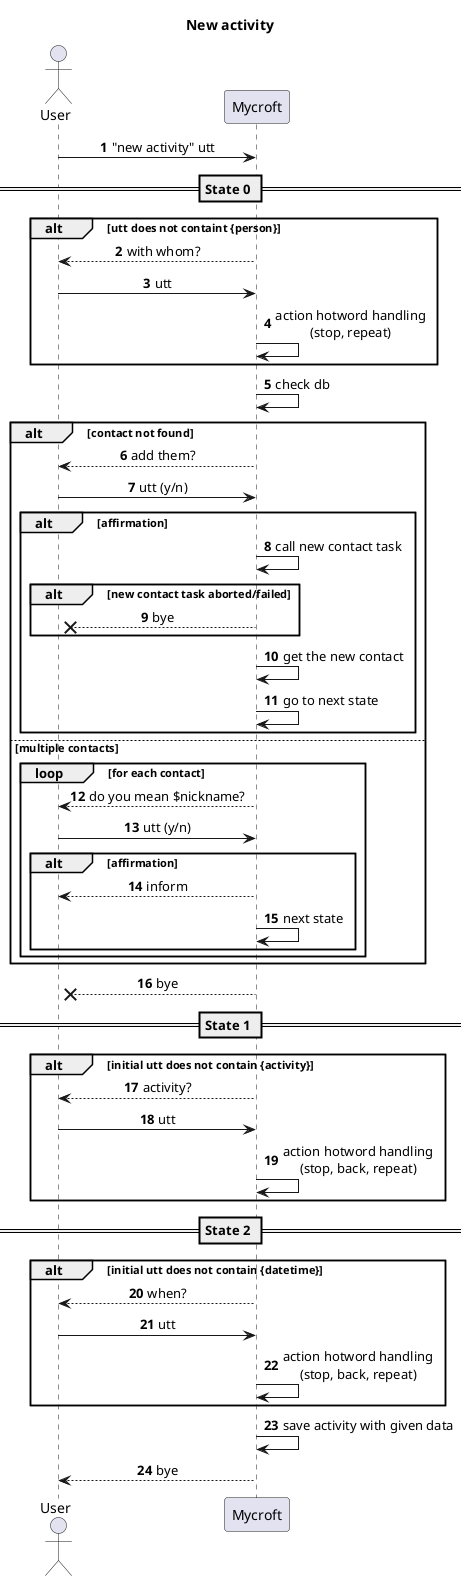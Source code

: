 @startuml new activity
skinparam SequenceMessageAlignment center
autonumber

title New activity

actor User as u
participant Mycroft as m

u -> m: "new activity" utt

== State 0 ==
alt utt does not containt {person}
    m --> u: with whom?
    u -> m: utt
    m -> m: action hotword handling\n(stop, repeat)
end

m -> m: check db

alt contact not found
    m --> u: add them?
    u -> m: utt (y/n)
    alt affirmation
        m -> m: call new contact task
        alt new contact task aborted/failed
            m --x u: bye
        end
        m -> m: get the new contact
        m -> m: go to next state
    end
else multiple contacts
    loop for each contact
        m --> u: do you mean $nickname?
        u -> m: utt (y/n)
        alt affirmation
            m --> u: inform
            m -> m: next state
        end
    end
end
m --x u: bye

== State 1 ==
alt initial utt does not contain {activity}
    m --> u: activity?
    u -> m: utt
    m -> m: action hotword handling\n(stop, back, repeat)
end

== State 2 ==
alt initial utt does not contain {datetime}
    m --> u: when?
    u -> m: utt
    m -> m: action hotword handling\n(stop, back, repeat)
end

m -> m: save activity with given data

m --> u: bye

@enduml